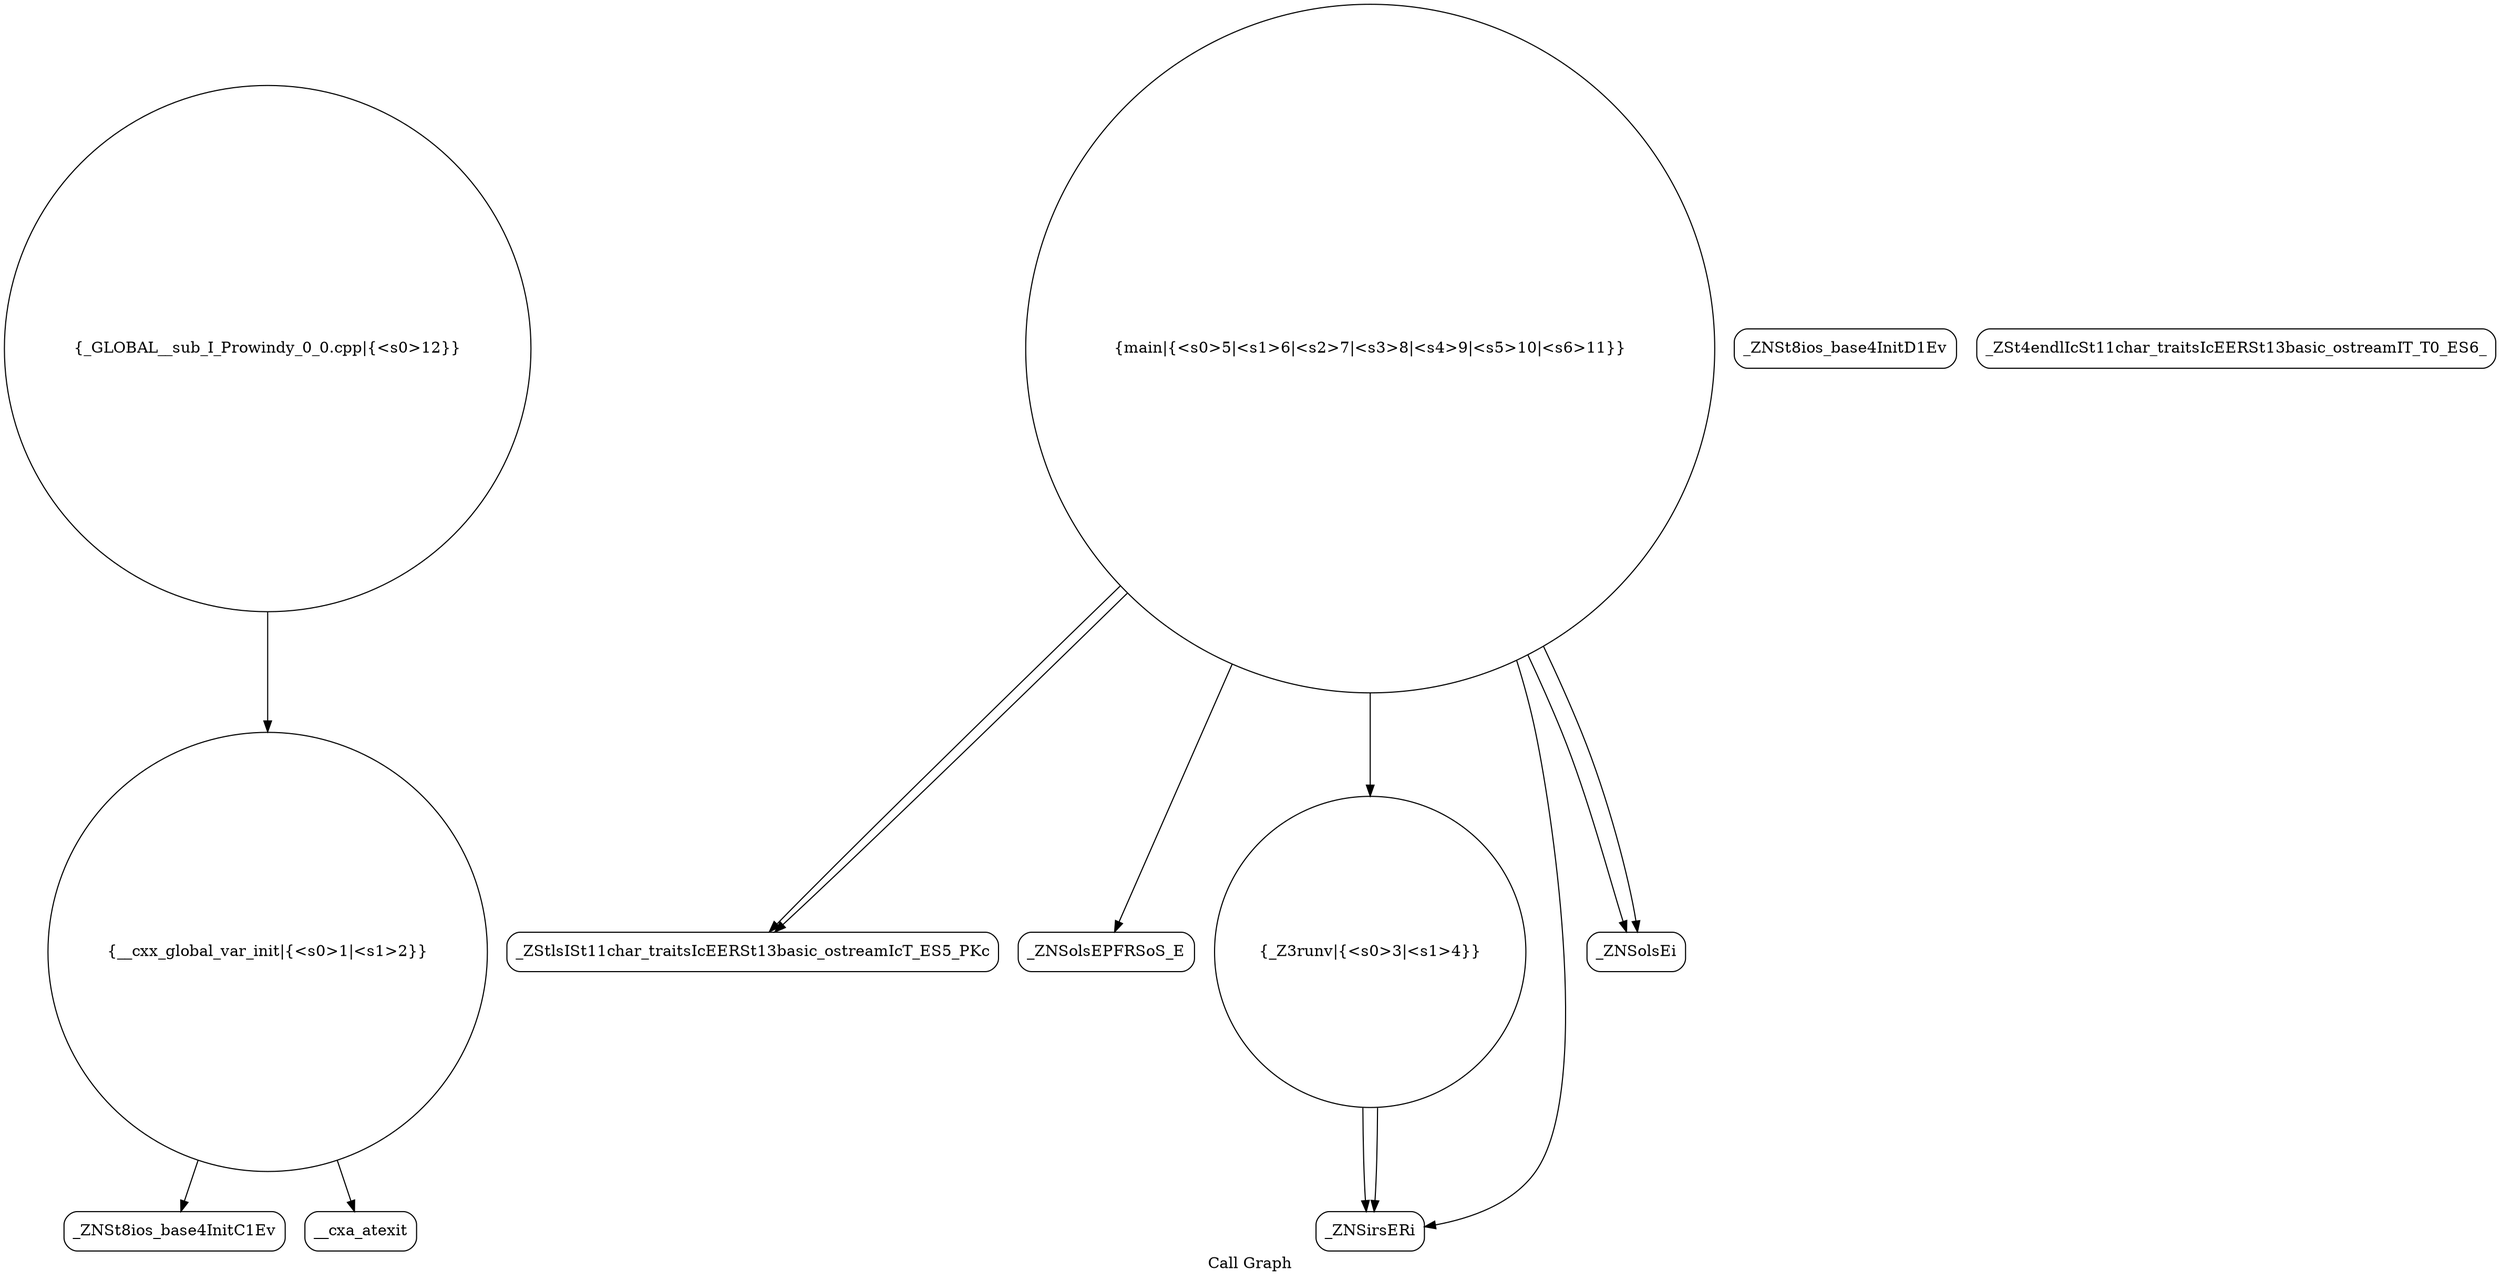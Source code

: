 digraph "Call Graph" {
	label="Call Graph";

	Node0x55ff78798b50 [shape=record,shape=circle,label="{__cxx_global_var_init|{<s0>1|<s1>2}}"];
	Node0x55ff78798b50:s0 -> Node0x55ff78798fe0[color=black];
	Node0x55ff78798b50:s1 -> Node0x55ff787990e0[color=black];
	Node0x55ff787992e0 [shape=record,shape=Mrecord,label="{_ZStlsISt11char_traitsIcEERSt13basic_ostreamIcT_ES5_PKc}"];
	Node0x55ff78799060 [shape=record,shape=Mrecord,label="{_ZNSt8ios_base4InitD1Ev}"];
	Node0x55ff787993e0 [shape=record,shape=Mrecord,label="{_ZNSolsEPFRSoS_E}"];
	Node0x55ff78799160 [shape=record,shape=circle,label="{_Z3runv|{<s0>3|<s1>4}}"];
	Node0x55ff78799160:s0 -> Node0x55ff787991e0[color=black];
	Node0x55ff78799160:s1 -> Node0x55ff787991e0[color=black];
	Node0x55ff787994e0 [shape=record,shape=circle,label="{_GLOBAL__sub_I_Prowindy_0_0.cpp|{<s0>12}}"];
	Node0x55ff787994e0:s0 -> Node0x55ff78798b50[color=black];
	Node0x55ff78799260 [shape=record,shape=circle,label="{main|{<s0>5|<s1>6|<s2>7|<s3>8|<s4>9|<s5>10|<s6>11}}"];
	Node0x55ff78799260:s0 -> Node0x55ff787991e0[color=black];
	Node0x55ff78799260:s1 -> Node0x55ff787992e0[color=black];
	Node0x55ff78799260:s2 -> Node0x55ff78799360[color=black];
	Node0x55ff78799260:s3 -> Node0x55ff787992e0[color=black];
	Node0x55ff78799260:s4 -> Node0x55ff78799160[color=black];
	Node0x55ff78799260:s5 -> Node0x55ff78799360[color=black];
	Node0x55ff78799260:s6 -> Node0x55ff787993e0[color=black];
	Node0x55ff78798fe0 [shape=record,shape=Mrecord,label="{_ZNSt8ios_base4InitC1Ev}"];
	Node0x55ff78799360 [shape=record,shape=Mrecord,label="{_ZNSolsEi}"];
	Node0x55ff787990e0 [shape=record,shape=Mrecord,label="{__cxa_atexit}"];
	Node0x55ff78799460 [shape=record,shape=Mrecord,label="{_ZSt4endlIcSt11char_traitsIcEERSt13basic_ostreamIT_T0_ES6_}"];
	Node0x55ff787991e0 [shape=record,shape=Mrecord,label="{_ZNSirsERi}"];
}
